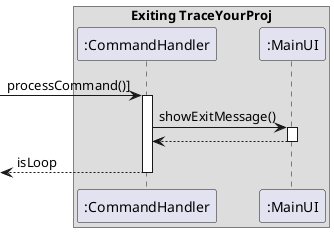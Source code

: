 @startuml

box Exiting TraceYourProj
participant ":CommandHandler" as CH
participant ":MainUI" as MUI
end box


[-> CH : processCommand()]
activate CH

CH -> MUI : showExitMessage()
activate MUI
return

return isLoop



@enduml